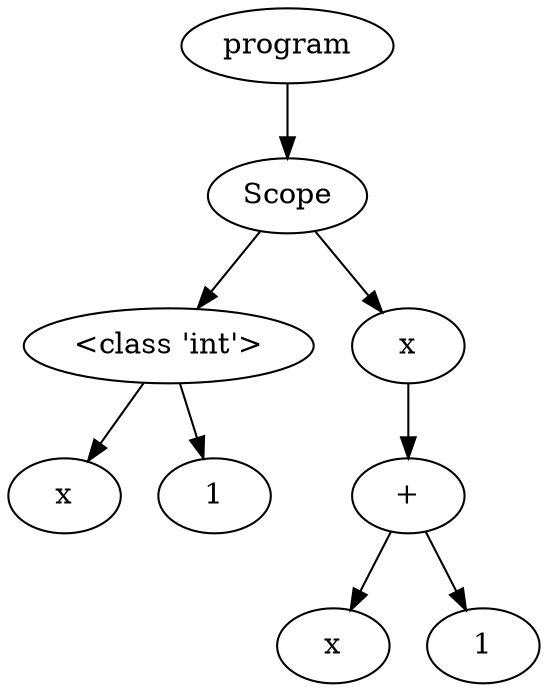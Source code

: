 digraph G { 
"<AST.AST object at 0x000001D21E567250> (0)"[label="program"]
"<AST.ASTScope object at 0x000001D21E567CA0> (1)"[label="Scope"]
"<AST.AST object at 0x000001D21E567250> (0)"->"<AST.ASTScope object at 0x000001D21E567CA0> (1)"
"<AST.ASTScope object at 0x000001D21E567CA0> (1)"[label="Scope"]
"<AST.ASTDataType object at 0x000001D21E567CD0> (2)"[label="<class 'int'>"]
"<AST.ASTScope object at 0x000001D21E567CA0> (1)"->"<AST.ASTDataType object at 0x000001D21E567CD0> (2)"
"<AST.ASTDataType object at 0x000001D21E567CD0> (2)"[label="<class 'int'>"]
"<AST.ASTVariable object at 0x000001D21E567700> (3)"[label="x"]
"<AST.ASTDataType object at 0x000001D21E567CD0> (2)"->"<AST.ASTVariable object at 0x000001D21E567700> (3)"
"<AST.AST object at 0x000001D21E567D30> (3)"[label="1"]
"<AST.ASTDataType object at 0x000001D21E567CD0> (2)"->"<AST.AST object at 0x000001D21E567D30> (3)"
"<AST.ASTVariable object at 0x000001D21E56C6A0> (2)"[label="x"]
"<AST.ASTScope object at 0x000001D21E567CA0> (1)"->"<AST.ASTVariable object at 0x000001D21E56C6A0> (2)"
"<AST.ASTVariable object at 0x000001D21E56C6A0> (2)"[label="x"]
"<AST.ASTOperator object at 0x000001D21E56C4F0> (3)"[label="+"]
"<AST.ASTVariable object at 0x000001D21E56C6A0> (2)"->"<AST.ASTOperator object at 0x000001D21E56C4F0> (3)"
"<AST.ASTOperator object at 0x000001D21E56C4F0> (3)"[label="+"]
"<AST.ASTVariable object at 0x000001D21E567A00> (4)"[label="x"]
"<AST.ASTOperator object at 0x000001D21E56C4F0> (3)"->"<AST.ASTVariable object at 0x000001D21E567A00> (4)"
"<AST.AST object at 0x000001D21E56C880> (4)"[label="1"]
"<AST.ASTOperator object at 0x000001D21E56C4F0> (3)"->"<AST.AST object at 0x000001D21E56C880> (4)"
}